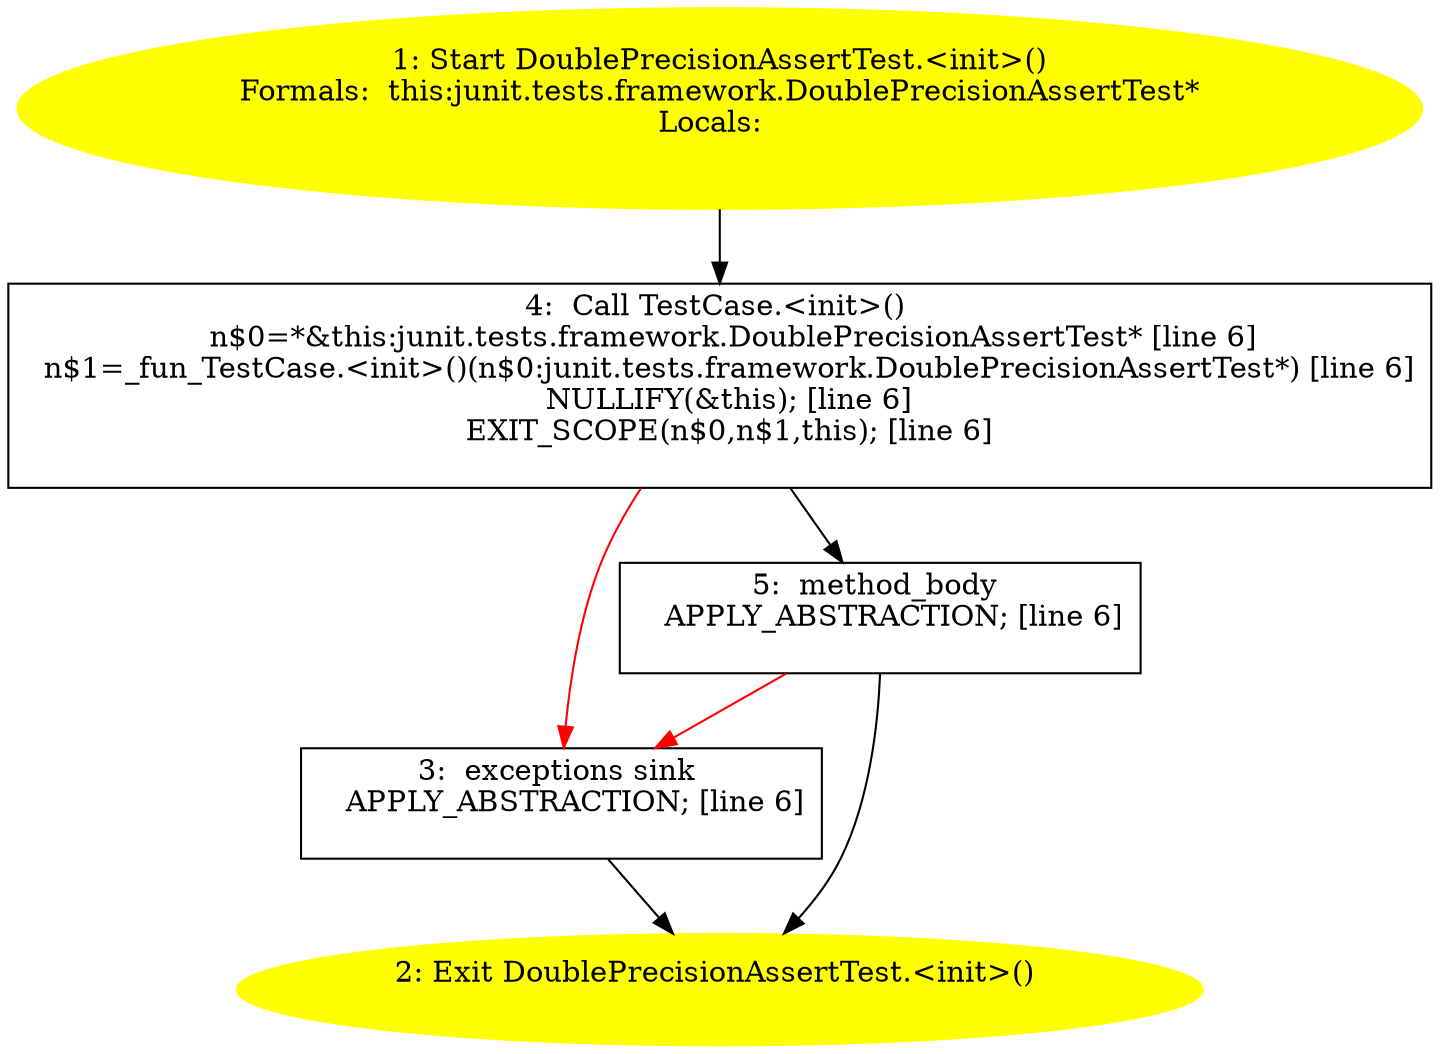 /* @generated */
digraph cfg {
"junit.tests.framework.DoublePrecisionAssertTest.<init>().7cf15d0f2135e54469e8b32ce7005d4e_1" [label="1: Start DoublePrecisionAssertTest.<init>()\nFormals:  this:junit.tests.framework.DoublePrecisionAssertTest*\nLocals:  \n  " color=yellow style=filled]
	

	 "junit.tests.framework.DoublePrecisionAssertTest.<init>().7cf15d0f2135e54469e8b32ce7005d4e_1" -> "junit.tests.framework.DoublePrecisionAssertTest.<init>().7cf15d0f2135e54469e8b32ce7005d4e_4" ;
"junit.tests.framework.DoublePrecisionAssertTest.<init>().7cf15d0f2135e54469e8b32ce7005d4e_2" [label="2: Exit DoublePrecisionAssertTest.<init>() \n  " color=yellow style=filled]
	

"junit.tests.framework.DoublePrecisionAssertTest.<init>().7cf15d0f2135e54469e8b32ce7005d4e_3" [label="3:  exceptions sink \n   APPLY_ABSTRACTION; [line 6]\n " shape="box"]
	

	 "junit.tests.framework.DoublePrecisionAssertTest.<init>().7cf15d0f2135e54469e8b32ce7005d4e_3" -> "junit.tests.framework.DoublePrecisionAssertTest.<init>().7cf15d0f2135e54469e8b32ce7005d4e_2" ;
"junit.tests.framework.DoublePrecisionAssertTest.<init>().7cf15d0f2135e54469e8b32ce7005d4e_4" [label="4:  Call TestCase.<init>() \n   n$0=*&this:junit.tests.framework.DoublePrecisionAssertTest* [line 6]\n  n$1=_fun_TestCase.<init>()(n$0:junit.tests.framework.DoublePrecisionAssertTest*) [line 6]\n  NULLIFY(&this); [line 6]\n  EXIT_SCOPE(n$0,n$1,this); [line 6]\n " shape="box"]
	

	 "junit.tests.framework.DoublePrecisionAssertTest.<init>().7cf15d0f2135e54469e8b32ce7005d4e_4" -> "junit.tests.framework.DoublePrecisionAssertTest.<init>().7cf15d0f2135e54469e8b32ce7005d4e_5" ;
	 "junit.tests.framework.DoublePrecisionAssertTest.<init>().7cf15d0f2135e54469e8b32ce7005d4e_4" -> "junit.tests.framework.DoublePrecisionAssertTest.<init>().7cf15d0f2135e54469e8b32ce7005d4e_3" [color="red" ];
"junit.tests.framework.DoublePrecisionAssertTest.<init>().7cf15d0f2135e54469e8b32ce7005d4e_5" [label="5:  method_body \n   APPLY_ABSTRACTION; [line 6]\n " shape="box"]
	

	 "junit.tests.framework.DoublePrecisionAssertTest.<init>().7cf15d0f2135e54469e8b32ce7005d4e_5" -> "junit.tests.framework.DoublePrecisionAssertTest.<init>().7cf15d0f2135e54469e8b32ce7005d4e_2" ;
	 "junit.tests.framework.DoublePrecisionAssertTest.<init>().7cf15d0f2135e54469e8b32ce7005d4e_5" -> "junit.tests.framework.DoublePrecisionAssertTest.<init>().7cf15d0f2135e54469e8b32ce7005d4e_3" [color="red" ];
}
